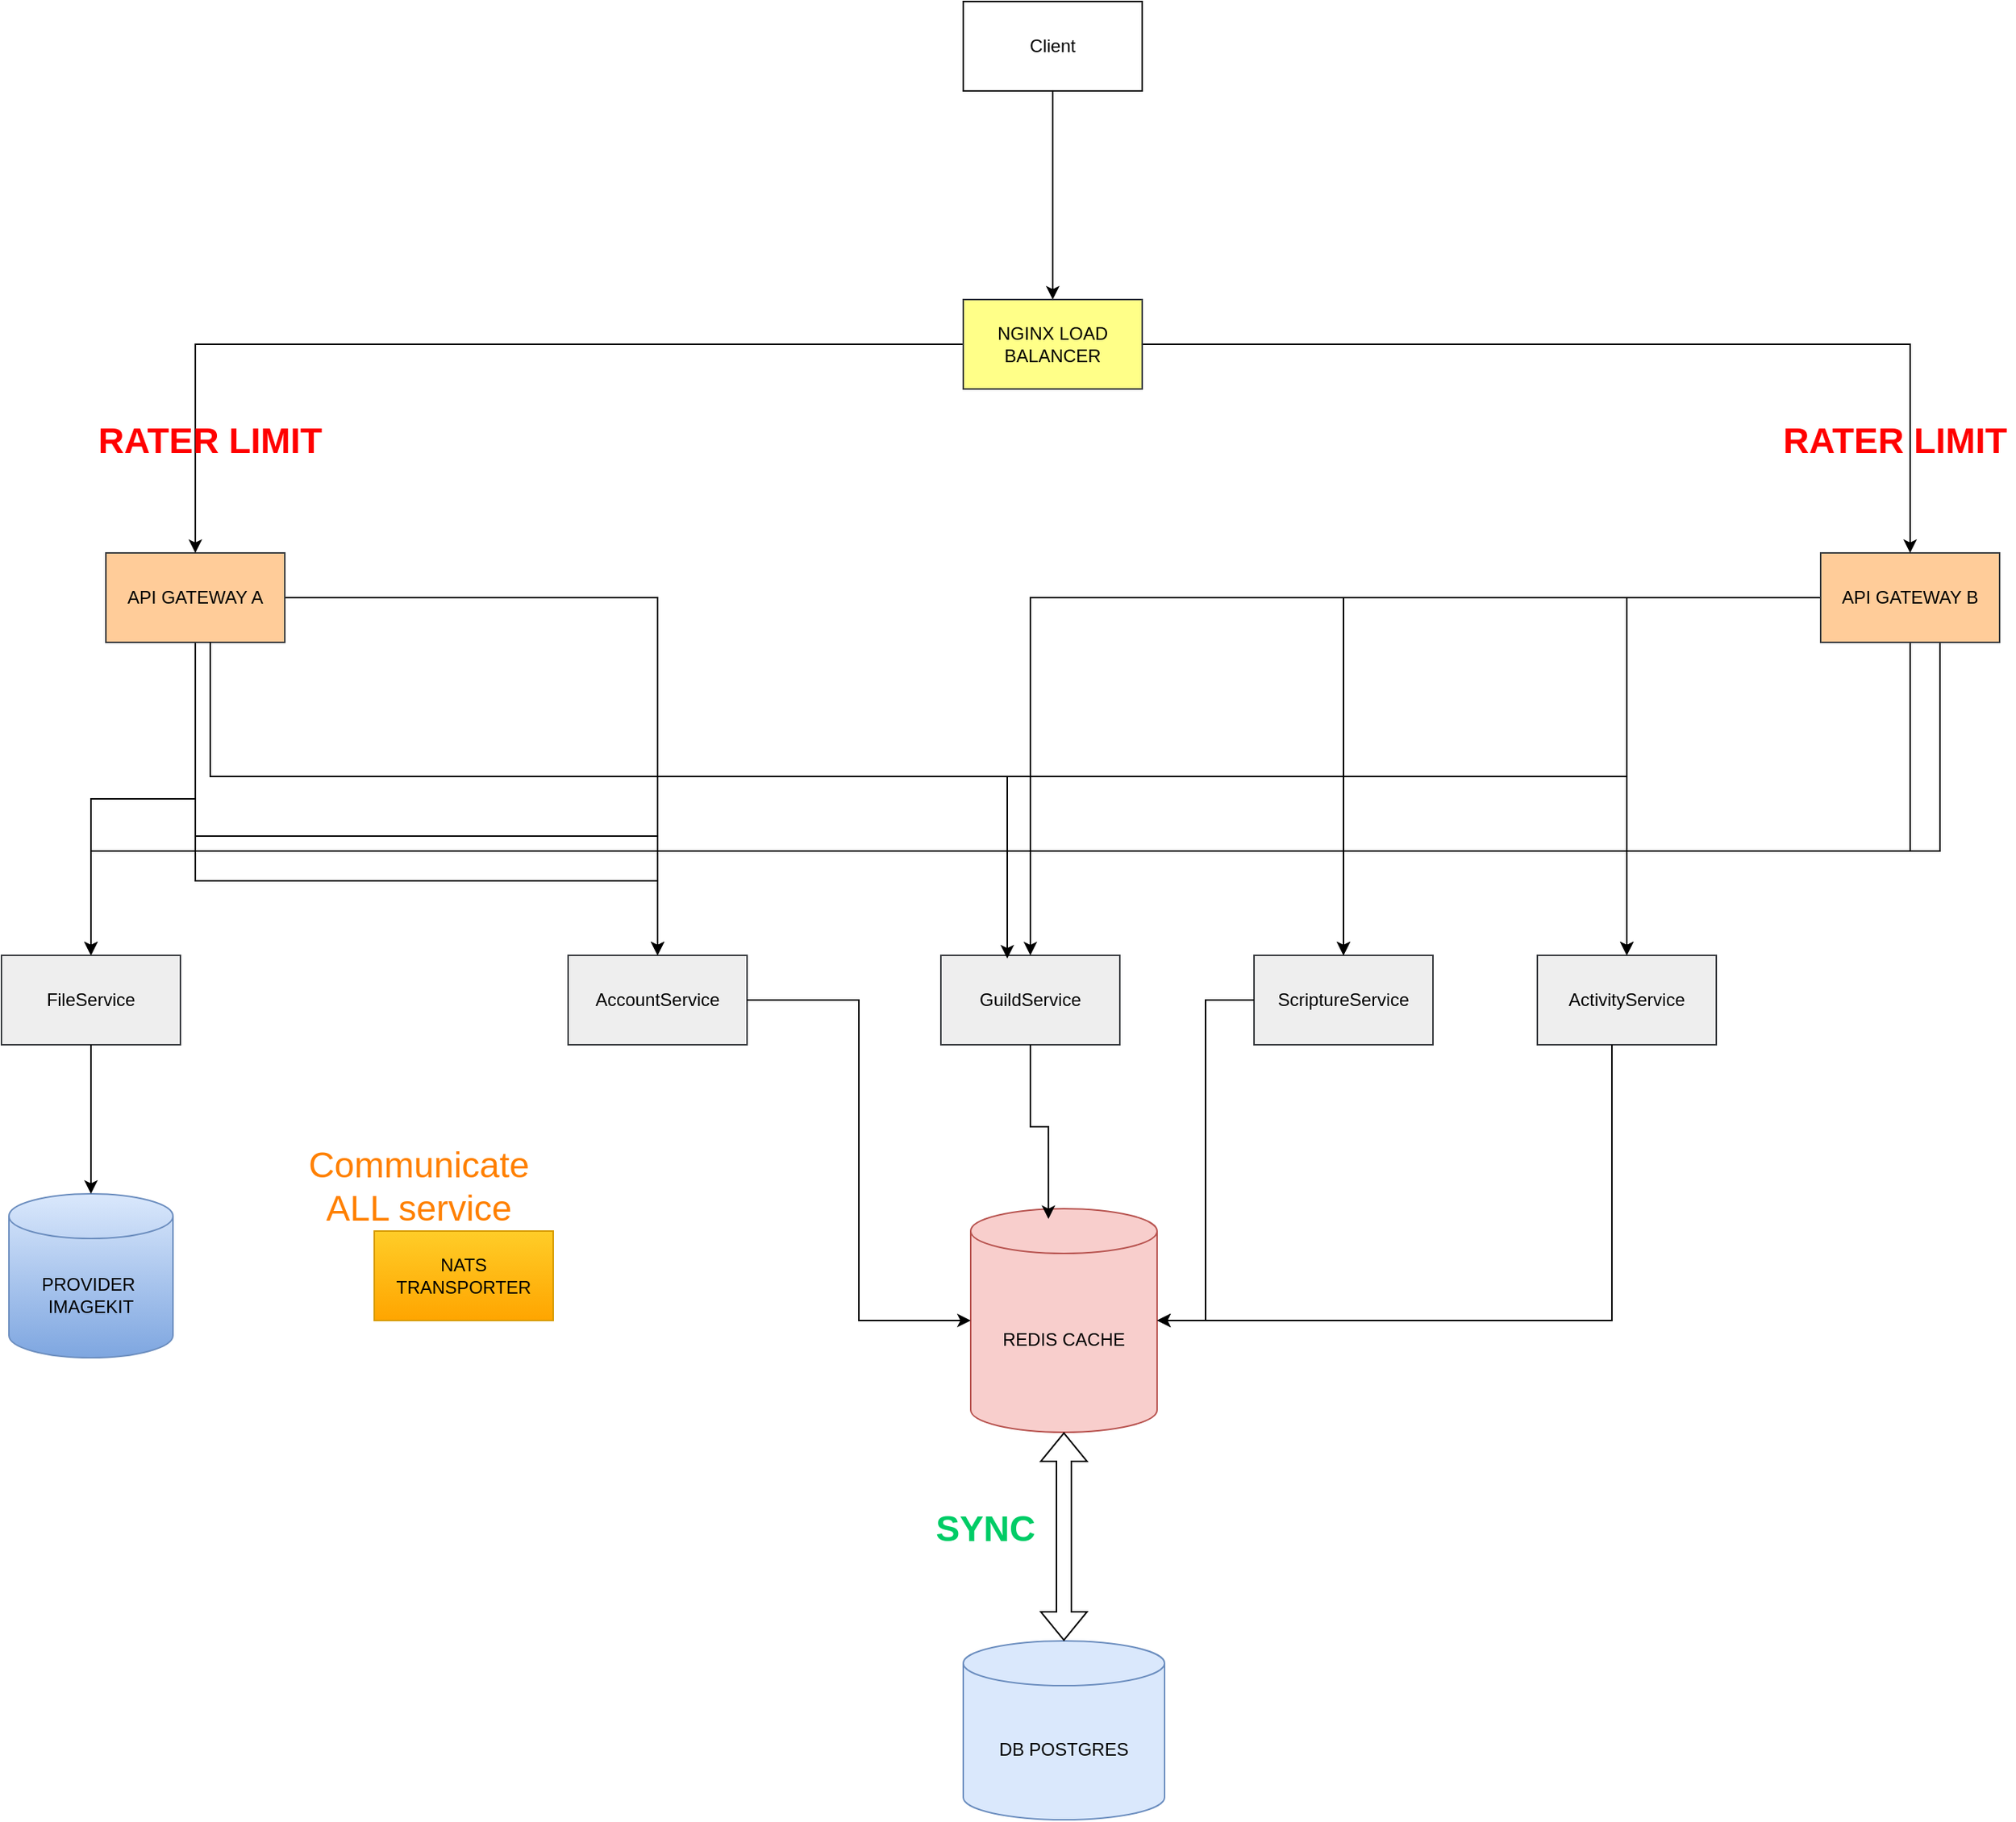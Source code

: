 <mxfile version="25.0.3">
  <diagram name="Page-1" id="mlCuKUzUeTsnEgZcga1v">
    <mxGraphModel dx="2606" dy="2123" grid="1" gridSize="10" guides="1" tooltips="1" connect="1" arrows="1" fold="1" page="1" pageScale="1" pageWidth="850" pageHeight="1100" math="0" shadow="0">
      <root>
        <mxCell id="0" />
        <mxCell id="1" parent="0" />
        <mxCell id="qrbPPl4nxlBriCZGtWMf-43" style="edgeStyle=orthogonalEdgeStyle;rounded=0;orthogonalLoop=1;jettySize=auto;html=1;" edge="1" parent="1" source="qrbPPl4nxlBriCZGtWMf-1" target="qrbPPl4nxlBriCZGtWMf-29">
          <mxGeometry relative="1" as="geometry" />
        </mxCell>
        <mxCell id="qrbPPl4nxlBriCZGtWMf-1" value="Client" style="rounded=0;whiteSpace=wrap;html=1;" vertex="1" parent="1">
          <mxGeometry x="365" y="-250" width="120" height="60" as="geometry" />
        </mxCell>
        <mxCell id="qrbPPl4nxlBriCZGtWMf-2" value="AccountService" style="rounded=0;whiteSpace=wrap;html=1;fillColor=#eeeeee;strokeColor=#36393d;" vertex="1" parent="1">
          <mxGeometry x="100" y="390" width="120" height="60" as="geometry" />
        </mxCell>
        <mxCell id="qrbPPl4nxlBriCZGtWMf-3" value="GuildService" style="rounded=0;whiteSpace=wrap;html=1;fillColor=#eeeeee;strokeColor=#36393d;" vertex="1" parent="1">
          <mxGeometry x="350" y="390" width="120" height="60" as="geometry" />
        </mxCell>
        <mxCell id="qrbPPl4nxlBriCZGtWMf-5" value="ScriptureService" style="rounded=0;whiteSpace=wrap;html=1;fillColor=#eeeeee;strokeColor=#36393d;" vertex="1" parent="1">
          <mxGeometry x="560" y="390" width="120" height="60" as="geometry" />
        </mxCell>
        <mxCell id="qrbPPl4nxlBriCZGtWMf-12" value="ActivityService" style="rounded=0;whiteSpace=wrap;html=1;fillColor=#eeeeee;strokeColor=#36393d;" vertex="1" parent="1">
          <mxGeometry x="750" y="390" width="120" height="60" as="geometry" />
        </mxCell>
        <mxCell id="qrbPPl4nxlBriCZGtWMf-14" value="DB POSTGRES" style="shape=cylinder3;whiteSpace=wrap;html=1;boundedLbl=1;backgroundOutline=1;size=15;fillColor=#dae8fc;strokeColor=#6c8ebf;" vertex="1" parent="1">
          <mxGeometry x="365" y="850" width="135" height="120" as="geometry" />
        </mxCell>
        <mxCell id="qrbPPl4nxlBriCZGtWMf-15" value="REDIS CACHE" style="shape=cylinder3;whiteSpace=wrap;html=1;boundedLbl=1;backgroundOutline=1;size=15;fillColor=#f8cecc;strokeColor=#b85450;" vertex="1" parent="1">
          <mxGeometry x="370" y="560" width="125" height="150" as="geometry" />
        </mxCell>
        <mxCell id="qrbPPl4nxlBriCZGtWMf-17" style="edgeStyle=orthogonalEdgeStyle;rounded=0;orthogonalLoop=1;jettySize=auto;html=1;entryX=0;entryY=0;entryDx=0;entryDy=75;entryPerimeter=0;" edge="1" parent="1" source="qrbPPl4nxlBriCZGtWMf-2" target="qrbPPl4nxlBriCZGtWMf-15">
          <mxGeometry relative="1" as="geometry" />
        </mxCell>
        <mxCell id="qrbPPl4nxlBriCZGtWMf-18" style="edgeStyle=orthogonalEdgeStyle;rounded=0;orthogonalLoop=1;jettySize=auto;html=1;entryX=0.417;entryY=0.046;entryDx=0;entryDy=0;entryPerimeter=0;" edge="1" parent="1" source="qrbPPl4nxlBriCZGtWMf-3" target="qrbPPl4nxlBriCZGtWMf-15">
          <mxGeometry relative="1" as="geometry" />
        </mxCell>
        <mxCell id="qrbPPl4nxlBriCZGtWMf-19" style="edgeStyle=orthogonalEdgeStyle;rounded=0;orthogonalLoop=1;jettySize=auto;html=1;entryX=1;entryY=0.5;entryDx=0;entryDy=0;entryPerimeter=0;" edge="1" parent="1" source="qrbPPl4nxlBriCZGtWMf-5" target="qrbPPl4nxlBriCZGtWMf-15">
          <mxGeometry relative="1" as="geometry" />
        </mxCell>
        <mxCell id="qrbPPl4nxlBriCZGtWMf-20" style="edgeStyle=orthogonalEdgeStyle;rounded=0;orthogonalLoop=1;jettySize=auto;html=1;entryX=1;entryY=0;entryDx=0;entryDy=75;entryPerimeter=0;" edge="1" parent="1" source="qrbPPl4nxlBriCZGtWMf-12" target="qrbPPl4nxlBriCZGtWMf-15">
          <mxGeometry relative="1" as="geometry">
            <Array as="points">
              <mxPoint x="800" y="635" />
            </Array>
          </mxGeometry>
        </mxCell>
        <mxCell id="qrbPPl4nxlBriCZGtWMf-25" value="" style="shape=flexArrow;endArrow=classic;startArrow=classic;html=1;rounded=0;exitX=0.5;exitY=0;exitDx=0;exitDy=0;exitPerimeter=0;" edge="1" parent="1" source="qrbPPl4nxlBriCZGtWMf-14" target="qrbPPl4nxlBriCZGtWMf-15">
          <mxGeometry width="100" height="100" relative="1" as="geometry">
            <mxPoint x="220" y="830" as="sourcePoint" />
            <mxPoint x="320" y="730" as="targetPoint" />
          </mxGeometry>
        </mxCell>
        <mxCell id="qrbPPl4nxlBriCZGtWMf-26" value="&lt;b&gt;&lt;font style=&quot;font-size: 24px;&quot; color=&quot;#00cc66&quot;&gt;SYNC&lt;/font&gt;&lt;/b&gt;" style="text;html=1;align=center;verticalAlign=middle;whiteSpace=wrap;rounded=0;" vertex="1" parent="1">
          <mxGeometry x="350" y="760" width="60" height="30" as="geometry" />
        </mxCell>
        <mxCell id="qrbPPl4nxlBriCZGtWMf-38" style="edgeStyle=orthogonalEdgeStyle;rounded=0;orthogonalLoop=1;jettySize=auto;html=1;" edge="1" parent="1" source="qrbPPl4nxlBriCZGtWMf-27" target="qrbPPl4nxlBriCZGtWMf-2">
          <mxGeometry relative="1" as="geometry">
            <Array as="points">
              <mxPoint x="1020" y="320" />
              <mxPoint x="160" y="320" />
            </Array>
          </mxGeometry>
        </mxCell>
        <mxCell id="qrbPPl4nxlBriCZGtWMf-39" style="edgeStyle=orthogonalEdgeStyle;rounded=0;orthogonalLoop=1;jettySize=auto;html=1;" edge="1" parent="1" source="qrbPPl4nxlBriCZGtWMf-27" target="qrbPPl4nxlBriCZGtWMf-3">
          <mxGeometry relative="1" as="geometry" />
        </mxCell>
        <mxCell id="qrbPPl4nxlBriCZGtWMf-40" style="edgeStyle=orthogonalEdgeStyle;rounded=0;orthogonalLoop=1;jettySize=auto;html=1;" edge="1" parent="1" source="qrbPPl4nxlBriCZGtWMf-27" target="qrbPPl4nxlBriCZGtWMf-5">
          <mxGeometry relative="1" as="geometry" />
        </mxCell>
        <mxCell id="qrbPPl4nxlBriCZGtWMf-41" style="edgeStyle=orthogonalEdgeStyle;rounded=0;orthogonalLoop=1;jettySize=auto;html=1;" edge="1" parent="1" source="qrbPPl4nxlBriCZGtWMf-27" target="qrbPPl4nxlBriCZGtWMf-12">
          <mxGeometry relative="1" as="geometry" />
        </mxCell>
        <mxCell id="qrbPPl4nxlBriCZGtWMf-48" style="edgeStyle=orthogonalEdgeStyle;rounded=0;orthogonalLoop=1;jettySize=auto;html=1;" edge="1" parent="1" source="qrbPPl4nxlBriCZGtWMf-27" target="qrbPPl4nxlBriCZGtWMf-46">
          <mxGeometry relative="1" as="geometry">
            <Array as="points">
              <mxPoint x="1000" y="320" />
              <mxPoint x="-220" y="320" />
            </Array>
          </mxGeometry>
        </mxCell>
        <mxCell id="qrbPPl4nxlBriCZGtWMf-27" value="API GATEWAY B" style="rounded=0;whiteSpace=wrap;html=1;fillColor=#ffcc99;strokeColor=#36393d;" vertex="1" parent="1">
          <mxGeometry x="940" y="120" width="120" height="60" as="geometry" />
        </mxCell>
        <mxCell id="qrbPPl4nxlBriCZGtWMf-33" style="edgeStyle=orthogonalEdgeStyle;rounded=0;orthogonalLoop=1;jettySize=auto;html=1;" edge="1" parent="1" source="qrbPPl4nxlBriCZGtWMf-28" target="qrbPPl4nxlBriCZGtWMf-2">
          <mxGeometry relative="1" as="geometry" />
        </mxCell>
        <mxCell id="qrbPPl4nxlBriCZGtWMf-36" style="edgeStyle=orthogonalEdgeStyle;rounded=0;orthogonalLoop=1;jettySize=auto;html=1;" edge="1" parent="1" source="qrbPPl4nxlBriCZGtWMf-28" target="qrbPPl4nxlBriCZGtWMf-5">
          <mxGeometry relative="1" as="geometry">
            <Array as="points">
              <mxPoint x="-150" y="340" />
              <mxPoint x="160" y="340" />
              <mxPoint x="160" y="270" />
              <mxPoint x="620" y="270" />
            </Array>
          </mxGeometry>
        </mxCell>
        <mxCell id="qrbPPl4nxlBriCZGtWMf-37" style="edgeStyle=orthogonalEdgeStyle;rounded=0;orthogonalLoop=1;jettySize=auto;html=1;" edge="1" parent="1" source="qrbPPl4nxlBriCZGtWMf-28" target="qrbPPl4nxlBriCZGtWMf-12">
          <mxGeometry relative="1" as="geometry">
            <Array as="points">
              <mxPoint x="-150" y="310" />
              <mxPoint x="160" y="310" />
              <mxPoint x="160" y="270" />
              <mxPoint x="810" y="270" />
            </Array>
          </mxGeometry>
        </mxCell>
        <mxCell id="qrbPPl4nxlBriCZGtWMf-47" style="edgeStyle=orthogonalEdgeStyle;rounded=0;orthogonalLoop=1;jettySize=auto;html=1;" edge="1" parent="1" source="qrbPPl4nxlBriCZGtWMf-28" target="qrbPPl4nxlBriCZGtWMf-46">
          <mxGeometry relative="1" as="geometry" />
        </mxCell>
        <mxCell id="qrbPPl4nxlBriCZGtWMf-28" value="API GATEWAY A" style="rounded=0;whiteSpace=wrap;html=1;fillColor=#ffcc99;strokeColor=#36393d;" vertex="1" parent="1">
          <mxGeometry x="-210" y="120" width="120" height="60" as="geometry" />
        </mxCell>
        <mxCell id="qrbPPl4nxlBriCZGtWMf-30" style="edgeStyle=orthogonalEdgeStyle;rounded=0;orthogonalLoop=1;jettySize=auto;html=1;" edge="1" parent="1" source="qrbPPl4nxlBriCZGtWMf-29" target="qrbPPl4nxlBriCZGtWMf-28">
          <mxGeometry relative="1" as="geometry" />
        </mxCell>
        <mxCell id="qrbPPl4nxlBriCZGtWMf-31" style="edgeStyle=orthogonalEdgeStyle;rounded=0;orthogonalLoop=1;jettySize=auto;html=1;entryX=0.5;entryY=0;entryDx=0;entryDy=0;" edge="1" parent="1" source="qrbPPl4nxlBriCZGtWMf-29" target="qrbPPl4nxlBriCZGtWMf-27">
          <mxGeometry relative="1" as="geometry" />
        </mxCell>
        <mxCell id="qrbPPl4nxlBriCZGtWMf-29" value="NGINX LOAD BALANCER" style="rounded=0;whiteSpace=wrap;html=1;fillColor=#ffff88;strokeColor=#36393d;" vertex="1" parent="1">
          <mxGeometry x="365" y="-50" width="120" height="60" as="geometry" />
        </mxCell>
        <mxCell id="qrbPPl4nxlBriCZGtWMf-34" style="edgeStyle=orthogonalEdgeStyle;rounded=0;orthogonalLoop=1;jettySize=auto;html=1;entryX=0.371;entryY=0.035;entryDx=0;entryDy=0;entryPerimeter=0;" edge="1" parent="1" source="qrbPPl4nxlBriCZGtWMf-28" target="qrbPPl4nxlBriCZGtWMf-3">
          <mxGeometry relative="1" as="geometry">
            <Array as="points">
              <mxPoint x="-140" y="270" />
              <mxPoint x="395" y="270" />
            </Array>
          </mxGeometry>
        </mxCell>
        <mxCell id="qrbPPl4nxlBriCZGtWMf-46" value="FileService" style="rounded=0;whiteSpace=wrap;html=1;fillColor=#eeeeee;strokeColor=#36393d;" vertex="1" parent="1">
          <mxGeometry x="-280" y="390" width="120" height="60" as="geometry" />
        </mxCell>
        <mxCell id="qrbPPl4nxlBriCZGtWMf-50" value="PROVIDER&amp;nbsp;&lt;div&gt;IMAGEKIT&lt;/div&gt;" style="shape=cylinder3;whiteSpace=wrap;html=1;boundedLbl=1;backgroundOutline=1;size=15;fillColor=#dae8fc;gradientColor=#7ea6e0;strokeColor=#6c8ebf;" vertex="1" parent="1">
          <mxGeometry x="-275" y="550" width="110" height="110" as="geometry" />
        </mxCell>
        <mxCell id="qrbPPl4nxlBriCZGtWMf-51" style="edgeStyle=orthogonalEdgeStyle;rounded=0;orthogonalLoop=1;jettySize=auto;html=1;entryX=0.5;entryY=0;entryDx=0;entryDy=0;entryPerimeter=0;" edge="1" parent="1" source="qrbPPl4nxlBriCZGtWMf-46" target="qrbPPl4nxlBriCZGtWMf-50">
          <mxGeometry relative="1" as="geometry" />
        </mxCell>
        <mxCell id="qrbPPl4nxlBriCZGtWMf-56" value="NATS TRANSPORTER" style="rounded=0;whiteSpace=wrap;html=1;fillColor=#ffcd28;gradientColor=#ffa500;strokeColor=#d79b00;" vertex="1" parent="1">
          <mxGeometry x="-30" y="575" width="120" height="60" as="geometry" />
        </mxCell>
        <mxCell id="qrbPPl4nxlBriCZGtWMf-57" value="&lt;font style=&quot;font-size: 24px;&quot; color=&quot;#ff8000&quot;&gt;Communicate ALL service&lt;/font&gt;" style="text;html=1;align=center;verticalAlign=middle;whiteSpace=wrap;rounded=0;" vertex="1" parent="1">
          <mxGeometry x="-30" y="530" width="60" height="30" as="geometry" />
        </mxCell>
        <mxCell id="qrbPPl4nxlBriCZGtWMf-58" value="&lt;font color=&quot;#ff0000&quot; style=&quot;font-size: 24px;&quot;&gt;&lt;b&gt;RATER LIMIT&lt;/b&gt;&lt;/font&gt;" style="text;html=1;align=center;verticalAlign=middle;whiteSpace=wrap;rounded=0;" vertex="1" parent="1">
          <mxGeometry x="-220" y="30" width="160" height="30" as="geometry" />
        </mxCell>
        <mxCell id="qrbPPl4nxlBriCZGtWMf-59" value="&lt;font color=&quot;#ff0000&quot; style=&quot;font-size: 24px;&quot;&gt;&lt;b&gt;RATER LIMIT&lt;/b&gt;&lt;/font&gt;" style="text;html=1;align=center;verticalAlign=middle;whiteSpace=wrap;rounded=0;" vertex="1" parent="1">
          <mxGeometry x="910" y="30" width="160" height="30" as="geometry" />
        </mxCell>
      </root>
    </mxGraphModel>
  </diagram>
</mxfile>
